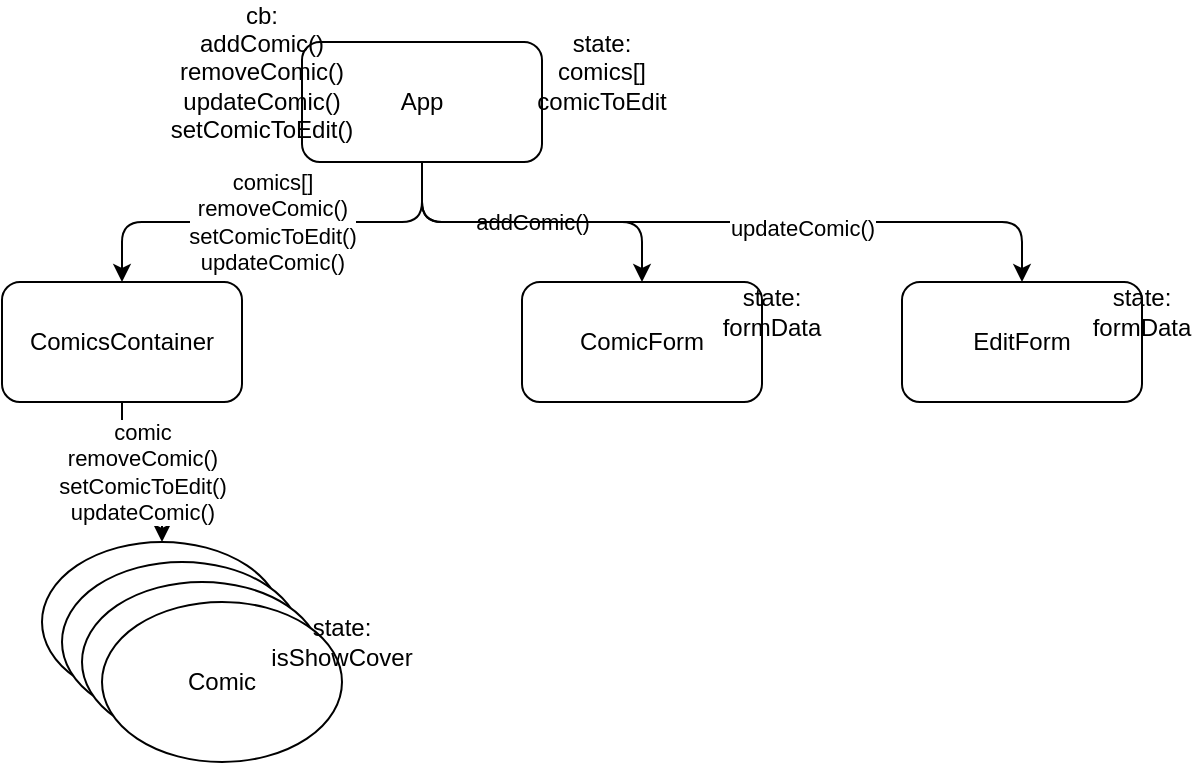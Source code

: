 <mxfile>
    <diagram id="bjr5mDIIphxQpb6wgLa9" name="Page-1">
        <mxGraphModel dx="682" dy="511" grid="1" gridSize="10" guides="1" tooltips="1" connect="1" arrows="1" fold="1" page="1" pageScale="1" pageWidth="850" pageHeight="1100" math="0" shadow="0">
            <root>
                <mxCell id="0"/>
                <mxCell id="1" parent="0"/>
                <mxCell id="9" value="comics[]&lt;br&gt;removeComic()&lt;br&gt;setComicToEdit()&lt;br&gt;updateComic()" style="edgeStyle=orthogonalEdgeStyle;html=1;exitX=0.5;exitY=1;exitDx=0;exitDy=0;entryX=0.5;entryY=0;entryDx=0;entryDy=0;" parent="1" source="2" target="3" edge="1">
                    <mxGeometry relative="1" as="geometry"/>
                </mxCell>
                <mxCell id="10" value="addComic()" style="edgeStyle=orthogonalEdgeStyle;html=1;exitX=0.5;exitY=1;exitDx=0;exitDy=0;" parent="1" source="2" target="4" edge="1">
                    <mxGeometry relative="1" as="geometry"/>
                </mxCell>
                <mxCell id="18" value="" style="edgeStyle=orthogonalEdgeStyle;html=1;exitX=0.5;exitY=1;exitDx=0;exitDy=0;entryX=0.5;entryY=0;entryDx=0;entryDy=0;" edge="1" parent="1" source="2" target="16">
                    <mxGeometry relative="1" as="geometry"/>
                </mxCell>
                <mxCell id="19" value="updateComic()" style="edgeLabel;html=1;align=center;verticalAlign=middle;resizable=0;points=[];" vertex="1" connectable="0" parent="18">
                    <mxGeometry x="0.222" y="-3" relative="1" as="geometry">
                        <mxPoint as="offset"/>
                    </mxGeometry>
                </mxCell>
                <mxCell id="2" value="App" style="rounded=1;whiteSpace=wrap;html=1;" parent="1" vertex="1">
                    <mxGeometry x="220" y="50" width="120" height="60" as="geometry"/>
                </mxCell>
                <mxCell id="11" value="comic&lt;br&gt;removeComic()&lt;br&gt;setComicToEdit()&lt;br&gt;updateComic()" style="edgeStyle=orthogonalEdgeStyle;html=1;exitX=0.5;exitY=1;exitDx=0;exitDy=0;entryX=0.5;entryY=0;entryDx=0;entryDy=0;" parent="1" source="3" target="5" edge="1">
                    <mxGeometry relative="1" as="geometry"/>
                </mxCell>
                <mxCell id="3" value="ComicsContainer" style="rounded=1;whiteSpace=wrap;html=1;" parent="1" vertex="1">
                    <mxGeometry x="70" y="170" width="120" height="60" as="geometry"/>
                </mxCell>
                <mxCell id="4" value="ComicForm" style="rounded=1;whiteSpace=wrap;html=1;" parent="1" vertex="1">
                    <mxGeometry x="330" y="170" width="120" height="60" as="geometry"/>
                </mxCell>
                <mxCell id="5" value="Comic" style="ellipse;whiteSpace=wrap;html=1;" parent="1" vertex="1">
                    <mxGeometry x="90" y="300" width="120" height="80" as="geometry"/>
                </mxCell>
                <mxCell id="6" value="Comic" style="ellipse;whiteSpace=wrap;html=1;" parent="1" vertex="1">
                    <mxGeometry x="100" y="310" width="120" height="80" as="geometry"/>
                </mxCell>
                <mxCell id="7" value="Comic" style="ellipse;whiteSpace=wrap;html=1;" parent="1" vertex="1">
                    <mxGeometry x="110" y="320" width="120" height="80" as="geometry"/>
                </mxCell>
                <mxCell id="8" value="Comic" style="ellipse;whiteSpace=wrap;html=1;" parent="1" vertex="1">
                    <mxGeometry x="120" y="330" width="120" height="80" as="geometry"/>
                </mxCell>
                <mxCell id="12" value="state: comics[]&lt;br&gt;comicToEdit" style="text;html=1;strokeColor=none;fillColor=none;align=center;verticalAlign=middle;whiteSpace=wrap;rounded=0;" parent="1" vertex="1">
                    <mxGeometry x="340" y="50" width="60" height="30" as="geometry"/>
                </mxCell>
                <mxCell id="13" value="cb:&lt;br&gt;addComic()&lt;br&gt;removeComic()&lt;br&gt;updateComic()&lt;br&gt;setComicToEdit()" style="text;html=1;strokeColor=none;fillColor=none;align=center;verticalAlign=middle;whiteSpace=wrap;rounded=0;" parent="1" vertex="1">
                    <mxGeometry x="170" y="50" width="60" height="30" as="geometry"/>
                </mxCell>
                <mxCell id="14" value="state: isShowCover" style="text;html=1;strokeColor=none;fillColor=none;align=center;verticalAlign=middle;whiteSpace=wrap;rounded=0;" parent="1" vertex="1">
                    <mxGeometry x="210" y="335" width="60" height="30" as="geometry"/>
                </mxCell>
                <mxCell id="15" value="state: formData" style="text;html=1;strokeColor=none;fillColor=none;align=center;verticalAlign=middle;whiteSpace=wrap;rounded=0;" parent="1" vertex="1">
                    <mxGeometry x="425" y="170" width="60" height="30" as="geometry"/>
                </mxCell>
                <mxCell id="16" value="EditForm" style="rounded=1;whiteSpace=wrap;html=1;" vertex="1" parent="1">
                    <mxGeometry x="520" y="170" width="120" height="60" as="geometry"/>
                </mxCell>
                <mxCell id="20" value="state: formData" style="text;html=1;strokeColor=none;fillColor=none;align=center;verticalAlign=middle;whiteSpace=wrap;rounded=0;" vertex="1" parent="1">
                    <mxGeometry x="610" y="170" width="60" height="30" as="geometry"/>
                </mxCell>
            </root>
        </mxGraphModel>
    </diagram>
</mxfile>